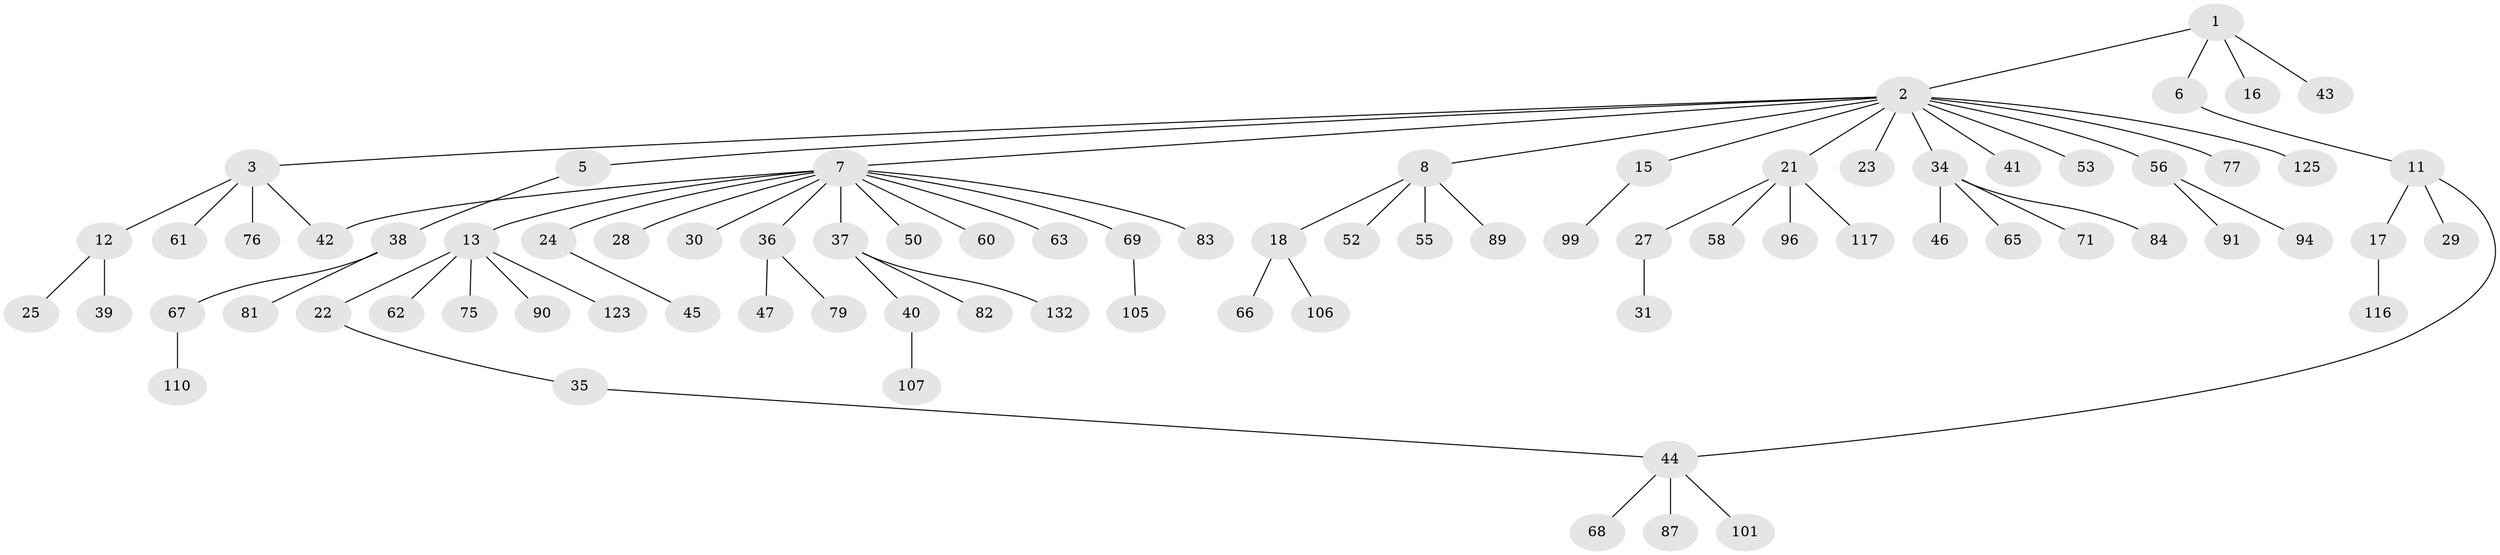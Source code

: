 // original degree distribution, {4: 0.045454545454545456, 9: 0.007575757575757576, 5: 0.05303030303030303, 7: 0.007575757575757576, 2: 0.21212121212121213, 6: 0.015151515151515152, 3: 0.13636363636363635, 1: 0.5227272727272727}
// Generated by graph-tools (version 1.1) at 2025/17/03/04/25 18:17:10]
// undirected, 79 vertices, 80 edges
graph export_dot {
graph [start="1"]
  node [color=gray90,style=filled];
  1;
  2 [super="+4"];
  3;
  5;
  6;
  7 [super="+33+14+10+26+9"];
  8;
  11 [super="+95"];
  12 [super="+57+20"];
  13 [super="+48"];
  15 [super="+85+70+97"];
  16 [super="+100"];
  17;
  18;
  21 [super="+32"];
  22;
  23;
  24;
  25;
  27;
  28;
  29;
  30;
  31 [super="+108+111"];
  34;
  35;
  36;
  37;
  38;
  39;
  40;
  41 [super="+121+114"];
  42 [super="+51"];
  43 [super="+112"];
  44 [super="+73"];
  45;
  46 [super="+49+129"];
  47 [super="+98"];
  50;
  52;
  53 [super="+80"];
  55 [super="+115+109"];
  56 [super="+64"];
  58;
  60;
  61;
  62;
  63;
  65;
  66;
  67;
  68;
  69 [super="+92+72"];
  71 [super="+78"];
  75;
  76;
  77;
  79 [super="+118"];
  81;
  82;
  83;
  84;
  87 [super="+88"];
  89;
  90 [super="+102"];
  91;
  94;
  96;
  99;
  101;
  105;
  106;
  107 [super="+127"];
  110;
  116 [super="+131"];
  117;
  123;
  125;
  132;
  1 -- 2;
  1 -- 6;
  1 -- 16;
  1 -- 43;
  2 -- 3;
  2 -- 15;
  2 -- 23;
  2 -- 34;
  2 -- 53;
  2 -- 77;
  2 -- 125;
  2 -- 5;
  2 -- 21;
  2 -- 7;
  2 -- 8;
  2 -- 41;
  2 -- 56;
  3 -- 12;
  3 -- 42;
  3 -- 61;
  3 -- 76;
  5 -- 38;
  6 -- 11;
  7 -- 42;
  7 -- 37;
  7 -- 30;
  7 -- 24;
  7 -- 28;
  7 -- 13;
  7 -- 50;
  7 -- 63;
  7 -- 69;
  7 -- 83;
  7 -- 36;
  7 -- 60;
  8 -- 18;
  8 -- 52;
  8 -- 55;
  8 -- 89;
  11 -- 17;
  11 -- 29;
  11 -- 44;
  12 -- 25;
  12 -- 39;
  13 -- 22;
  13 -- 75;
  13 -- 90;
  13 -- 123;
  13 -- 62;
  15 -- 99;
  17 -- 116;
  18 -- 66;
  18 -- 106;
  21 -- 27;
  21 -- 58;
  21 -- 96;
  21 -- 117;
  22 -- 35;
  24 -- 45;
  27 -- 31;
  34 -- 46;
  34 -- 65;
  34 -- 71;
  34 -- 84;
  35 -- 44;
  36 -- 47;
  36 -- 79;
  37 -- 40;
  37 -- 82;
  37 -- 132;
  38 -- 67;
  38 -- 81;
  40 -- 107;
  44 -- 68;
  44 -- 101;
  44 -- 87;
  56 -- 91;
  56 -- 94;
  67 -- 110;
  69 -- 105;
}
